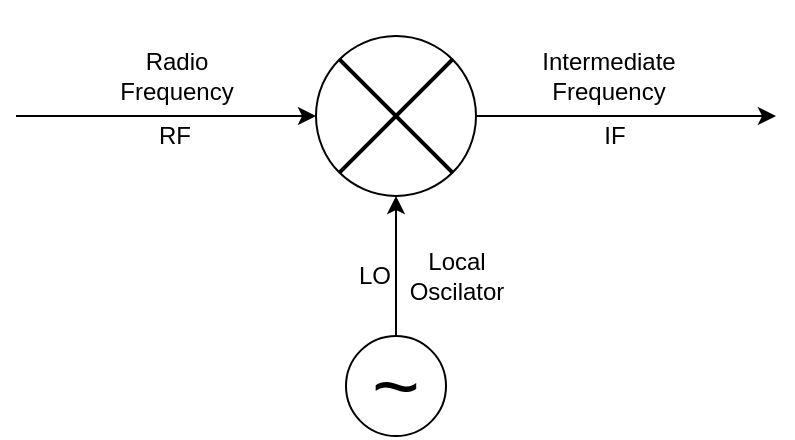 <mxfile version="10.6.5" type="device"><diagram id="mlbhnb9yhGD9MUu3Z2BK" name="Page-1"><mxGraphModel dx="1162" dy="596" grid="1" gridSize="10" guides="1" tooltips="1" connect="1" arrows="1" fold="1" page="1" pageScale="1" pageWidth="827" pageHeight="1169" math="0" shadow="0"><root><mxCell id="0"/><mxCell id="1" parent="0"/><mxCell id="c4EFPLjzJy-srkfV4aEB-1" value="" style="ellipse;whiteSpace=wrap;html=1;aspect=fixed;rotation=-45;" vertex="1" parent="1"><mxGeometry x="310" y="240" width="80" height="80" as="geometry"/></mxCell><mxCell id="c4EFPLjzJy-srkfV4aEB-4" value="" style="endArrow=none;html=1;exitX=0;exitY=0.5;exitDx=0;exitDy=0;entryX=1;entryY=0.5;entryDx=0;entryDy=0;strokeWidth=2;" edge="1" parent="1" source="c4EFPLjzJy-srkfV4aEB-1" target="c4EFPLjzJy-srkfV4aEB-1"><mxGeometry width="50" height="50" relative="1" as="geometry"><mxPoint x="380" y="380" as="sourcePoint"/><mxPoint x="430" y="330" as="targetPoint"/></mxGeometry></mxCell><mxCell id="c4EFPLjzJy-srkfV4aEB-5" value="" style="endArrow=none;html=1;strokeWidth=2;exitX=0.5;exitY=0;exitDx=0;exitDy=0;entryX=0.5;entryY=1;entryDx=0;entryDy=0;" edge="1" parent="1" source="c4EFPLjzJy-srkfV4aEB-1" target="c4EFPLjzJy-srkfV4aEB-1"><mxGeometry width="50" height="50" relative="1" as="geometry"><mxPoint x="300" y="320" as="sourcePoint"/><mxPoint x="350" y="270" as="targetPoint"/></mxGeometry></mxCell><mxCell id="c4EFPLjzJy-srkfV4aEB-6" value="" style="endArrow=classic;html=1;strokeWidth=1;exitX=1;exitY=1;exitDx=0;exitDy=0;" edge="1" parent="1" source="c4EFPLjzJy-srkfV4aEB-1"><mxGeometry width="50" height="50" relative="1" as="geometry"><mxPoint x="400" y="300" as="sourcePoint"/><mxPoint x="540" y="280" as="targetPoint"/></mxGeometry></mxCell><mxCell id="c4EFPLjzJy-srkfV4aEB-7" value="Intermediate&lt;br&gt;Frequency&lt;br&gt;" style="text;html=1;resizable=0;points=[];align=center;verticalAlign=middle;labelBackgroundColor=#ffffff;" vertex="1" connectable="0" parent="c4EFPLjzJy-srkfV4aEB-6"><mxGeometry x="-0.203" relative="1" as="geometry"><mxPoint x="6" y="-20" as="offset"/></mxGeometry></mxCell><mxCell id="c4EFPLjzJy-srkfV4aEB-8" value="IF&lt;br&gt;" style="text;html=1;resizable=0;points=[];align=center;verticalAlign=middle;labelBackgroundColor=#ffffff;" vertex="1" connectable="0" parent="1"><mxGeometry x="460.214" y="310" as="geometry"><mxPoint x="-1.5" y="-20" as="offset"/></mxGeometry></mxCell><mxCell id="c4EFPLjzJy-srkfV4aEB-11" value="" style="endArrow=classic;html=1;strokeWidth=1;entryX=0;entryY=0;entryDx=0;entryDy=0;" edge="1" parent="1" target="c4EFPLjzJy-srkfV4aEB-1"><mxGeometry width="50" height="50" relative="1" as="geometry"><mxPoint x="160" y="280" as="sourcePoint"/><mxPoint x="240" y="255" as="targetPoint"/></mxGeometry></mxCell><mxCell id="c4EFPLjzJy-srkfV4aEB-12" value="Radio&lt;br&gt;Frequency&lt;br&gt;" style="text;html=1;resizable=0;points=[];align=center;verticalAlign=middle;labelBackgroundColor=#ffffff;" vertex="1" connectable="0" parent="c4EFPLjzJy-srkfV4aEB-11"><mxGeometry x="-0.391" relative="1" as="geometry"><mxPoint x="34.5" y="-20" as="offset"/></mxGeometry></mxCell><mxCell id="c4EFPLjzJy-srkfV4aEB-13" value="RF&lt;br&gt;" style="text;html=1;resizable=0;points=[];align=center;verticalAlign=middle;labelBackgroundColor=#ffffff;" vertex="1" connectable="0" parent="1"><mxGeometry x="240.214" y="310" as="geometry"><mxPoint x="-1.5" y="-20" as="offset"/></mxGeometry></mxCell><mxCell id="c4EFPLjzJy-srkfV4aEB-14" value="&lt;font style=&quot;font-size: 41px&quot;&gt;~&lt;/font&gt;" style="ellipse;whiteSpace=wrap;html=1;aspect=fixed;" vertex="1" parent="1"><mxGeometry x="325" y="390" width="50" height="50" as="geometry"/></mxCell><mxCell id="c4EFPLjzJy-srkfV4aEB-15" value="" style="endArrow=classic;html=1;strokeWidth=1;entryX=0;entryY=1;entryDx=0;entryDy=0;exitX=0.5;exitY=0;exitDx=0;exitDy=0;" edge="1" parent="1" source="c4EFPLjzJy-srkfV4aEB-14" target="c4EFPLjzJy-srkfV4aEB-1"><mxGeometry width="50" height="50" relative="1" as="geometry"><mxPoint x="180" y="510" as="sourcePoint"/><mxPoint x="230" y="460" as="targetPoint"/></mxGeometry></mxCell><mxCell id="c4EFPLjzJy-srkfV4aEB-16" value="Local&lt;br&gt;Oscilator&lt;br&gt;" style="text;html=1;resizable=0;points=[];align=center;verticalAlign=middle;labelBackgroundColor=#ffffff;" vertex="1" connectable="0" parent="c4EFPLjzJy-srkfV4aEB-15"><mxGeometry x="-0.246" y="2" relative="1" as="geometry"><mxPoint x="32" y="-3.5" as="offset"/></mxGeometry></mxCell><mxCell id="c4EFPLjzJy-srkfV4aEB-17" value="LO&lt;br&gt;" style="text;html=1;resizable=0;points=[];align=center;verticalAlign=middle;labelBackgroundColor=#ffffff;" vertex="1" connectable="0" parent="1"><mxGeometry x="340.214" y="380" as="geometry"><mxPoint x="-1.5" y="-20" as="offset"/></mxGeometry></mxCell></root></mxGraphModel></diagram></mxfile>